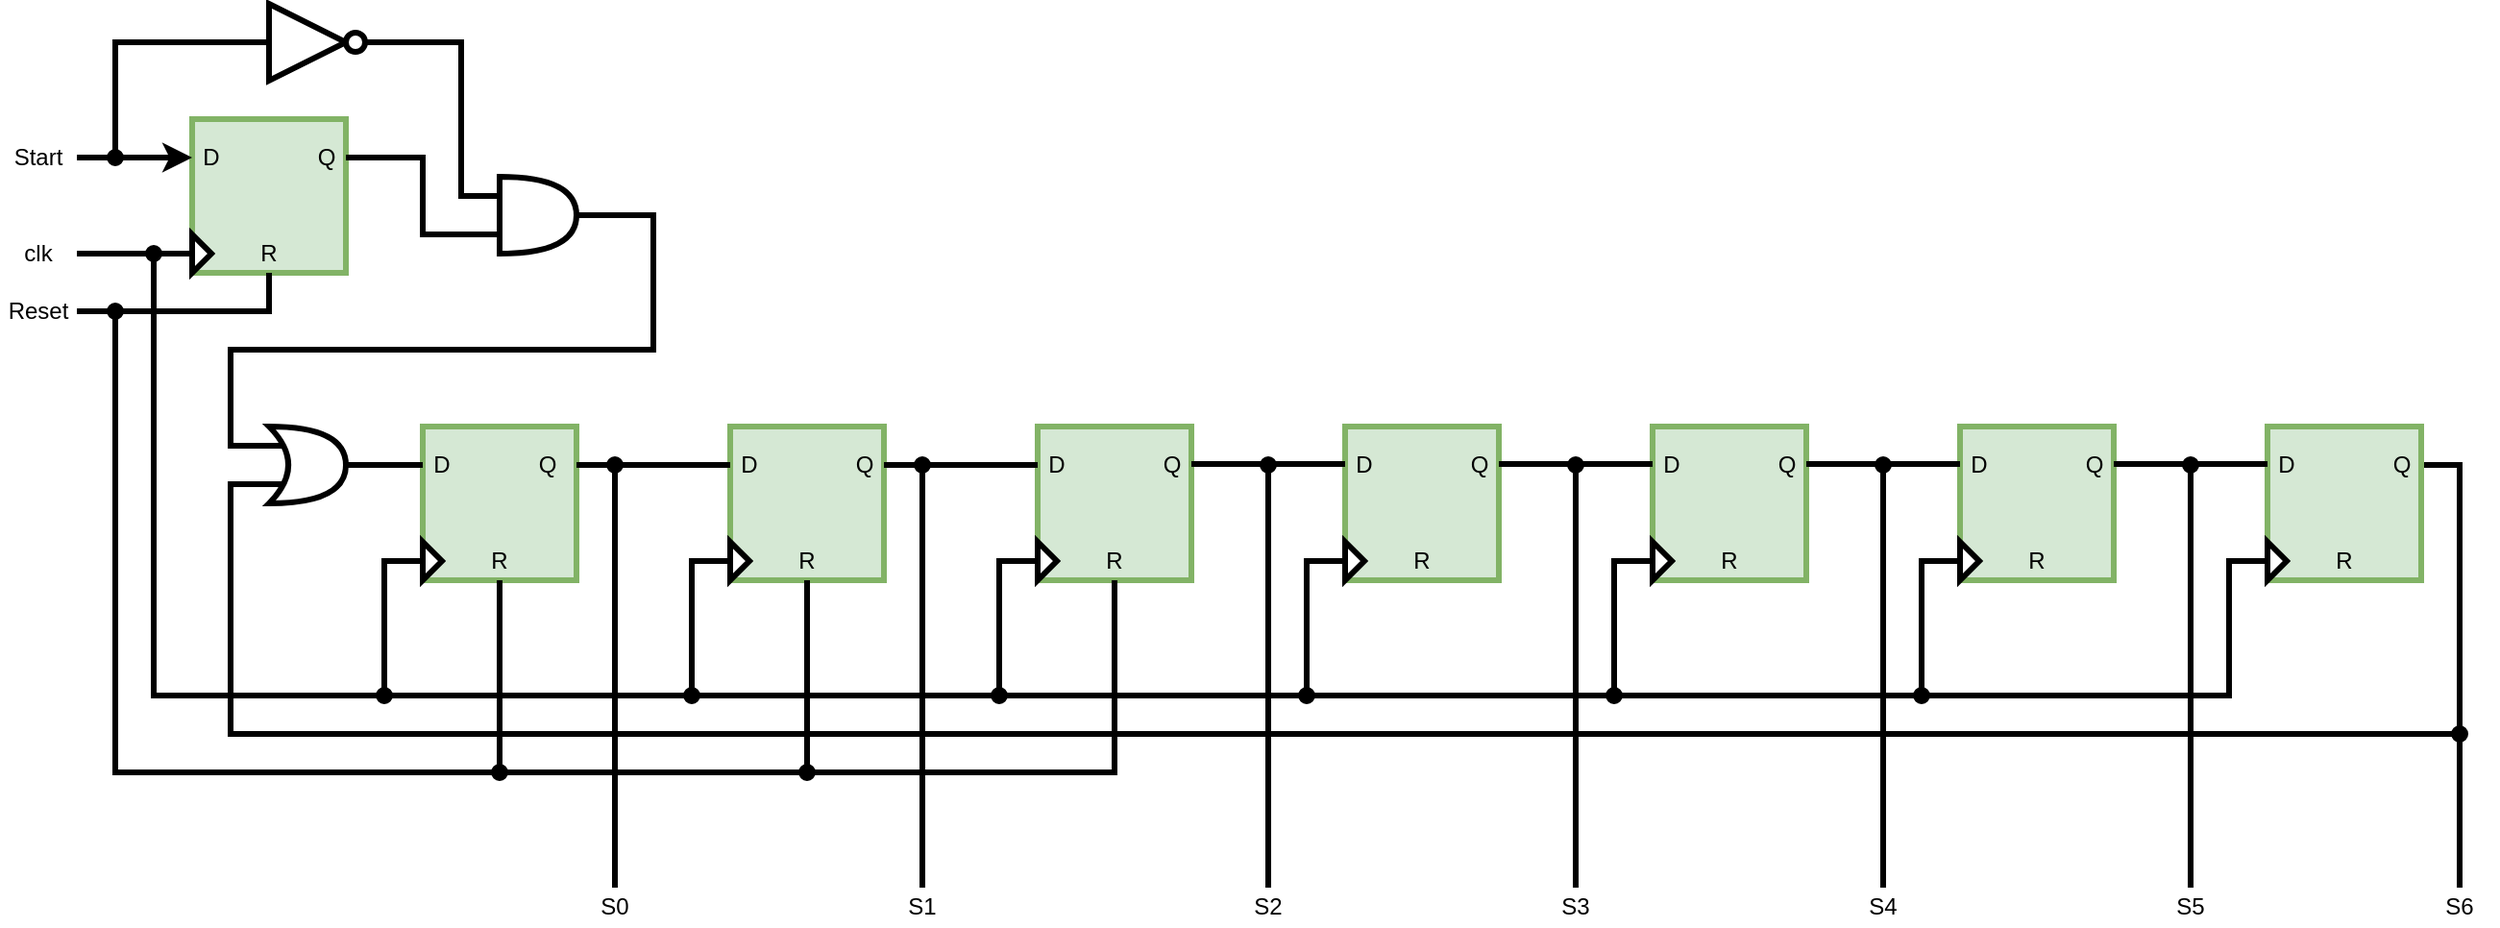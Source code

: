 <mxfile version="14.4.4" type="device"><diagram id="OjvjOQxZKe5JnN2JTRcf" name="Page-1"><mxGraphModel dx="1422" dy="683" grid="1" gridSize="10" guides="1" tooltips="1" connect="1" arrows="1" fold="1" page="1" pageScale="1" pageWidth="850" pageHeight="1100" math="0" shadow="0"><root><mxCell id="0"/><mxCell id="1" parent="0"/><mxCell id="0pobI7jxSC6gzCJXTfoS-1" value="" style="rounded=0;whiteSpace=wrap;html=1;fillColor=#d5e8d4;strokeColor=#82b366;strokeWidth=3;" parent="1" vertex="1"><mxGeometry x="360" y="240" width="80" height="80" as="geometry"/></mxCell><mxCell id="0pobI7jxSC6gzCJXTfoS-2" value="" style="rounded=0;whiteSpace=wrap;html=1;fillColor=#d5e8d4;strokeColor=#82b366;strokeWidth=3;" parent="1" vertex="1"><mxGeometry x="520" y="240" width="80" height="80" as="geometry"/></mxCell><mxCell id="0pobI7jxSC6gzCJXTfoS-3" value="D" style="text;html=1;strokeColor=none;fillColor=none;align=center;verticalAlign=middle;whiteSpace=wrap;rounded=0;strokeWidth=3;" parent="1" vertex="1"><mxGeometry x="350" y="250" width="40" height="20" as="geometry"/></mxCell><mxCell id="0pobI7jxSC6gzCJXTfoS-4" value="D" style="text;html=1;strokeColor=none;fillColor=none;align=center;verticalAlign=middle;whiteSpace=wrap;rounded=0;strokeWidth=3;" parent="1" vertex="1"><mxGeometry x="510" y="250" width="40" height="20" as="geometry"/></mxCell><mxCell id="0pobI7jxSC6gzCJXTfoS-6" value="" style="triangle;whiteSpace=wrap;html=1;strokeWidth=3;" parent="1" vertex="1"><mxGeometry x="360" y="300" width="10" height="20" as="geometry"/></mxCell><mxCell id="0pobI7jxSC6gzCJXTfoS-7" value="" style="triangle;whiteSpace=wrap;html=1;strokeWidth=3;" parent="1" vertex="1"><mxGeometry x="520" y="300" width="10" height="20" as="geometry"/></mxCell><mxCell id="0pobI7jxSC6gzCJXTfoS-8" value="Q" style="text;html=1;strokeColor=none;fillColor=none;align=center;verticalAlign=middle;whiteSpace=wrap;rounded=0;strokeWidth=3;" parent="1" vertex="1"><mxGeometry x="405" y="250" width="40" height="20" as="geometry"/></mxCell><mxCell id="0pobI7jxSC6gzCJXTfoS-9" value="Q" style="text;html=1;strokeColor=none;fillColor=none;align=center;verticalAlign=middle;whiteSpace=wrap;rounded=0;strokeWidth=3;" parent="1" vertex="1"><mxGeometry x="570" y="250" width="40" height="20" as="geometry"/></mxCell><mxCell id="0pobI7jxSC6gzCJXTfoS-11" value="Start" style="text;html=1;strokeColor=none;fillColor=none;align=center;verticalAlign=middle;whiteSpace=wrap;rounded=0;strokeWidth=3;" parent="1" vertex="1"><mxGeometry x="140" y="90" width="40" height="20" as="geometry"/></mxCell><mxCell id="0pobI7jxSC6gzCJXTfoS-12" value="R" style="text;html=1;strokeColor=none;fillColor=none;align=center;verticalAlign=middle;whiteSpace=wrap;rounded=0;strokeWidth=3;" parent="1" vertex="1"><mxGeometry x="380" y="300" width="40" height="20" as="geometry"/></mxCell><mxCell id="0pobI7jxSC6gzCJXTfoS-13" value="R" style="text;html=1;strokeColor=none;fillColor=none;align=center;verticalAlign=middle;whiteSpace=wrap;rounded=0;strokeWidth=3;" parent="1" vertex="1"><mxGeometry x="540" y="300" width="40" height="20" as="geometry"/></mxCell><mxCell id="0pobI7jxSC6gzCJXTfoS-15" value="Reset" style="text;html=1;strokeColor=none;fillColor=none;align=center;verticalAlign=middle;whiteSpace=wrap;rounded=0;strokeWidth=3;" parent="1" vertex="1"><mxGeometry x="140" y="170" width="40" height="20" as="geometry"/></mxCell><mxCell id="0pobI7jxSC6gzCJXTfoS-16" value="" style="endArrow=none;html=1;entryX=0.5;entryY=1;entryDx=0;entryDy=0;rounded=0;startArrow=oval;startFill=1;strokeWidth=3;" parent="1" target="0pobI7jxSC6gzCJXTfoS-12" edge="1"><mxGeometry width="50" height="50" relative="1" as="geometry"><mxPoint x="200" y="180" as="sourcePoint"/><mxPoint x="450" y="370" as="targetPoint"/><Array as="points"><mxPoint x="200" y="420"/><mxPoint x="400" y="420"/></Array></mxGeometry></mxCell><mxCell id="0pobI7jxSC6gzCJXTfoS-17" value="" style="endArrow=none;html=1;entryX=0.5;entryY=1;entryDx=0;entryDy=0;rounded=0;startArrow=oval;startFill=1;strokeWidth=3;" parent="1" target="0pobI7jxSC6gzCJXTfoS-13" edge="1"><mxGeometry width="50" height="50" relative="1" as="geometry"><mxPoint x="400" y="420" as="sourcePoint"/><mxPoint x="450" y="370" as="targetPoint"/><Array as="points"><mxPoint x="560" y="420"/></Array></mxGeometry></mxCell><mxCell id="0pobI7jxSC6gzCJXTfoS-18" value="clk" style="text;html=1;strokeColor=none;fillColor=none;align=center;verticalAlign=middle;whiteSpace=wrap;rounded=0;strokeWidth=3;" parent="1" vertex="1"><mxGeometry x="140" y="140" width="40" height="20" as="geometry"/></mxCell><mxCell id="0pobI7jxSC6gzCJXTfoS-19" value="" style="endArrow=none;html=1;entryX=0;entryY=0.5;entryDx=0;entryDy=0;rounded=0;startArrow=oval;startFill=1;strokeWidth=3;" parent="1" target="0pobI7jxSC6gzCJXTfoS-6" edge="1"><mxGeometry width="50" height="50" relative="1" as="geometry"><mxPoint x="220" y="150" as="sourcePoint"/><mxPoint x="450" y="370" as="targetPoint"/><Array as="points"><mxPoint x="220" y="380"/><mxPoint x="340" y="380"/><mxPoint x="340" y="310"/></Array></mxGeometry></mxCell><mxCell id="0pobI7jxSC6gzCJXTfoS-20" value="" style="endArrow=none;html=1;entryX=0;entryY=0.5;entryDx=0;entryDy=0;rounded=0;startArrow=oval;startFill=1;strokeWidth=3;" parent="1" target="0pobI7jxSC6gzCJXTfoS-7" edge="1"><mxGeometry width="50" height="50" relative="1" as="geometry"><mxPoint x="340" y="380" as="sourcePoint"/><mxPoint x="450" y="370" as="targetPoint"/><Array as="points"><mxPoint x="500" y="380"/><mxPoint x="500" y="310"/></Array></mxGeometry></mxCell><mxCell id="0pobI7jxSC6gzCJXTfoS-23" value="" style="endArrow=none;html=1;strokeColor=#000000;exitX=1;exitY=0.5;exitDx=0;exitDy=0;exitPerimeter=0;strokeWidth=3;" parent="1" edge="1"><mxGeometry width="50" height="50" relative="1" as="geometry"><mxPoint x="320" y="260" as="sourcePoint"/><mxPoint x="360" y="260" as="targetPoint"/></mxGeometry></mxCell><mxCell id="0pobI7jxSC6gzCJXTfoS-25" value="" style="triangle;whiteSpace=wrap;html=1;strokeWidth=3;" parent="1" vertex="1"><mxGeometry x="280" y="20" width="40" height="40" as="geometry"/></mxCell><mxCell id="0pobI7jxSC6gzCJXTfoS-27" value="" style="ellipse;whiteSpace=wrap;html=1;aspect=fixed;strokeWidth=3;" parent="1" vertex="1"><mxGeometry x="320" y="35" width="10" height="10" as="geometry"/></mxCell><mxCell id="0pobI7jxSC6gzCJXTfoS-28" value="" style="shape=or;whiteSpace=wrap;html=1;strokeWidth=3;" parent="1" vertex="1"><mxGeometry x="400" y="110" width="40" height="40" as="geometry"/></mxCell><mxCell id="0pobI7jxSC6gzCJXTfoS-32" value="" style="endArrow=oval;html=1;strokeColor=#000000;startArrow=none;startFill=0;endFill=1;exitX=0.5;exitY=0;exitDx=0;exitDy=0;strokeWidth=3;" parent="1" source="0pobI7jxSC6gzCJXTfoS-35" edge="1"><mxGeometry width="50" height="50" relative="1" as="geometry"><mxPoint x="480" y="480" as="sourcePoint"/><mxPoint x="460" y="260" as="targetPoint"/></mxGeometry></mxCell><mxCell id="0pobI7jxSC6gzCJXTfoS-33" value="" style="endArrow=none;html=1;strokeColor=#000000;startArrow=oval;startFill=1;entryX=0.5;entryY=0;entryDx=0;entryDy=0;strokeWidth=3;" parent="1" target="0pobI7jxSC6gzCJXTfoS-36" edge="1"><mxGeometry width="50" height="50" relative="1" as="geometry"><mxPoint x="620" y="260" as="sourcePoint"/><mxPoint x="620" y="440" as="targetPoint"/></mxGeometry></mxCell><mxCell id="0pobI7jxSC6gzCJXTfoS-35" value="S0" style="text;html=1;strokeColor=none;fillColor=none;align=center;verticalAlign=middle;whiteSpace=wrap;rounded=0;strokeWidth=3;" parent="1" vertex="1"><mxGeometry x="440" y="480" width="40" height="20" as="geometry"/></mxCell><mxCell id="0pobI7jxSC6gzCJXTfoS-36" value="S1" style="text;html=1;strokeColor=none;fillColor=none;align=center;verticalAlign=middle;whiteSpace=wrap;rounded=0;strokeWidth=3;" parent="1" vertex="1"><mxGeometry x="600" y="480" width="40" height="20" as="geometry"/></mxCell><mxCell id="9kerFV_0ydlPoiB_wsrC-1" value="" style="rounded=0;whiteSpace=wrap;html=1;fillColor=#d5e8d4;strokeColor=#82b366;strokeWidth=3;" parent="1" vertex="1"><mxGeometry x="680" y="240" width="80" height="80" as="geometry"/></mxCell><mxCell id="9kerFV_0ydlPoiB_wsrC-2" value="" style="triangle;whiteSpace=wrap;html=1;strokeWidth=3;" parent="1" vertex="1"><mxGeometry x="680" y="300" width="10" height="20" as="geometry"/></mxCell><mxCell id="9kerFV_0ydlPoiB_wsrC-3" value="Q" style="text;html=1;strokeColor=none;fillColor=none;align=center;verticalAlign=middle;whiteSpace=wrap;rounded=0;strokeWidth=3;" parent="1" vertex="1"><mxGeometry x="730" y="250" width="40" height="20" as="geometry"/></mxCell><mxCell id="9kerFV_0ydlPoiB_wsrC-4" value="R" style="text;html=1;strokeColor=none;fillColor=none;align=center;verticalAlign=middle;whiteSpace=wrap;rounded=0;strokeWidth=3;" parent="1" vertex="1"><mxGeometry x="700" y="300" width="40" height="20" as="geometry"/></mxCell><mxCell id="9kerFV_0ydlPoiB_wsrC-5" value="" style="endArrow=none;html=1;exitX=1;exitY=0.25;exitDx=0;exitDy=0;strokeWidth=3;" parent="1" source="0pobI7jxSC6gzCJXTfoS-2" edge="1"><mxGeometry width="50" height="50" relative="1" as="geometry"><mxPoint x="650" y="250" as="sourcePoint"/><mxPoint x="680" y="260" as="targetPoint"/></mxGeometry></mxCell><mxCell id="9kerFV_0ydlPoiB_wsrC-7" value="D" style="text;html=1;strokeColor=none;fillColor=none;align=center;verticalAlign=middle;whiteSpace=wrap;rounded=0;strokeWidth=3;" parent="1" vertex="1"><mxGeometry x="670" y="250" width="40" height="20" as="geometry"/></mxCell><mxCell id="9kerFV_0ydlPoiB_wsrC-8" value="" style="endArrow=none;html=1;rounded=0;startArrow=oval;startFill=1;entryX=0;entryY=0.5;entryDx=0;entryDy=0;strokeWidth=3;" parent="1" target="yMxMw20fvy-GP8PhpHSN-17" edge="1"><mxGeometry width="50" height="50" relative="1" as="geometry"><mxPoint x="500" y="380" as="sourcePoint"/><mxPoint x="680" y="310" as="targetPoint"/><Array as="points"><mxPoint x="1300" y="380"/><mxPoint x="1300" y="310"/></Array></mxGeometry></mxCell><mxCell id="9kerFV_0ydlPoiB_wsrC-9" value="" style="endArrow=none;html=1;entryX=0.5;entryY=1;entryDx=0;entryDy=0;rounded=0;startArrow=oval;startFill=1;strokeWidth=3;" parent="1" target="9kerFV_0ydlPoiB_wsrC-4" edge="1"><mxGeometry width="50" height="50" relative="1" as="geometry"><mxPoint x="560" y="420" as="sourcePoint"/><mxPoint x="370" y="370" as="targetPoint"/><Array as="points"><mxPoint x="720" y="420"/></Array></mxGeometry></mxCell><mxCell id="9kerFV_0ydlPoiB_wsrC-10" value="" style="endArrow=none;html=1;entryX=0.175;entryY=0.75;entryDx=0;entryDy=0;entryPerimeter=0;rounded=0;exitX=1;exitY=0.25;exitDx=0;exitDy=0;strokeWidth=3;" parent="1" source="yMxMw20fvy-GP8PhpHSN-16" edge="1"><mxGeometry width="50" height="50" relative="1" as="geometry"><mxPoint x="1510" y="260" as="sourcePoint"/><mxPoint x="287" y="270" as="targetPoint"/><Array as="points"><mxPoint x="1420" y="260"/><mxPoint x="1420" y="400"/><mxPoint x="260" y="400"/><mxPoint x="260" y="270"/></Array></mxGeometry></mxCell><mxCell id="yMxMw20fvy-GP8PhpHSN-1" value="" style="rounded=0;whiteSpace=wrap;html=1;fillColor=#d5e8d4;strokeColor=#82b366;strokeWidth=3;" parent="1" vertex="1"><mxGeometry x="840" y="240" width="80" height="80" as="geometry"/></mxCell><mxCell id="yMxMw20fvy-GP8PhpHSN-2" value="" style="triangle;whiteSpace=wrap;html=1;strokeWidth=3;" parent="1" vertex="1"><mxGeometry x="840" y="300" width="10" height="20" as="geometry"/></mxCell><mxCell id="yMxMw20fvy-GP8PhpHSN-3" value="Q" style="text;html=1;strokeColor=none;fillColor=none;align=center;verticalAlign=middle;whiteSpace=wrap;rounded=0;strokeWidth=3;" parent="1" vertex="1"><mxGeometry x="890" y="250" width="40" height="20" as="geometry"/></mxCell><mxCell id="yMxMw20fvy-GP8PhpHSN-4" value="R" style="text;html=1;strokeColor=none;fillColor=none;align=center;verticalAlign=middle;whiteSpace=wrap;rounded=0;strokeWidth=3;" parent="1" vertex="1"><mxGeometry x="860" y="300" width="40" height="20" as="geometry"/></mxCell><mxCell id="yMxMw20fvy-GP8PhpHSN-5" value="D" style="text;html=1;strokeColor=none;fillColor=none;align=center;verticalAlign=middle;whiteSpace=wrap;rounded=0;strokeWidth=3;" parent="1" vertex="1"><mxGeometry x="830" y="250" width="40" height="20" as="geometry"/></mxCell><mxCell id="yMxMw20fvy-GP8PhpHSN-6" value="" style="rounded=0;whiteSpace=wrap;html=1;fillColor=#d5e8d4;strokeColor=#82b366;strokeWidth=3;" parent="1" vertex="1"><mxGeometry x="1000" y="240" width="80" height="80" as="geometry"/></mxCell><mxCell id="yMxMw20fvy-GP8PhpHSN-7" value="" style="triangle;whiteSpace=wrap;html=1;strokeWidth=3;" parent="1" vertex="1"><mxGeometry x="1000" y="300" width="10" height="20" as="geometry"/></mxCell><mxCell id="yMxMw20fvy-GP8PhpHSN-8" value="Q" style="text;html=1;strokeColor=none;fillColor=none;align=center;verticalAlign=middle;whiteSpace=wrap;rounded=0;strokeWidth=3;" parent="1" vertex="1"><mxGeometry x="1050" y="250" width="40" height="20" as="geometry"/></mxCell><mxCell id="yMxMw20fvy-GP8PhpHSN-9" value="R" style="text;html=1;strokeColor=none;fillColor=none;align=center;verticalAlign=middle;whiteSpace=wrap;rounded=0;strokeWidth=3;" parent="1" vertex="1"><mxGeometry x="1020" y="300" width="40" height="20" as="geometry"/></mxCell><mxCell id="yMxMw20fvy-GP8PhpHSN-10" value="D" style="text;html=1;strokeColor=none;fillColor=none;align=center;verticalAlign=middle;whiteSpace=wrap;rounded=0;strokeWidth=3;" parent="1" vertex="1"><mxGeometry x="990" y="250" width="40" height="20" as="geometry"/></mxCell><mxCell id="yMxMw20fvy-GP8PhpHSN-11" value="" style="rounded=0;whiteSpace=wrap;html=1;fillColor=#d5e8d4;strokeColor=#82b366;strokeWidth=3;" parent="1" vertex="1"><mxGeometry x="1160" y="240" width="80" height="80" as="geometry"/></mxCell><mxCell id="yMxMw20fvy-GP8PhpHSN-12" value="" style="triangle;whiteSpace=wrap;html=1;strokeWidth=3;" parent="1" vertex="1"><mxGeometry x="1160" y="300" width="10" height="20" as="geometry"/></mxCell><mxCell id="yMxMw20fvy-GP8PhpHSN-13" value="Q" style="text;html=1;strokeColor=none;fillColor=none;align=center;verticalAlign=middle;whiteSpace=wrap;rounded=0;strokeWidth=3;" parent="1" vertex="1"><mxGeometry x="1210" y="250" width="40" height="20" as="geometry"/></mxCell><mxCell id="yMxMw20fvy-GP8PhpHSN-14" value="R" style="text;html=1;strokeColor=none;fillColor=none;align=center;verticalAlign=middle;whiteSpace=wrap;rounded=0;strokeWidth=3;" parent="1" vertex="1"><mxGeometry x="1180" y="300" width="40" height="20" as="geometry"/></mxCell><mxCell id="yMxMw20fvy-GP8PhpHSN-15" value="D" style="text;html=1;strokeColor=none;fillColor=none;align=center;verticalAlign=middle;whiteSpace=wrap;rounded=0;strokeWidth=3;" parent="1" vertex="1"><mxGeometry x="1150" y="250" width="40" height="20" as="geometry"/></mxCell><mxCell id="yMxMw20fvy-GP8PhpHSN-16" value="" style="rounded=0;whiteSpace=wrap;html=1;fillColor=#d5e8d4;strokeColor=#82b366;strokeWidth=3;" parent="1" vertex="1"><mxGeometry x="1320" y="240" width="80" height="80" as="geometry"/></mxCell><mxCell id="yMxMw20fvy-GP8PhpHSN-17" value="" style="triangle;whiteSpace=wrap;html=1;strokeWidth=3;" parent="1" vertex="1"><mxGeometry x="1320" y="300" width="10" height="20" as="geometry"/></mxCell><mxCell id="yMxMw20fvy-GP8PhpHSN-18" value="Q" style="text;html=1;strokeColor=none;fillColor=none;align=center;verticalAlign=middle;whiteSpace=wrap;rounded=0;strokeWidth=3;" parent="1" vertex="1"><mxGeometry x="1370" y="250" width="40" height="20" as="geometry"/></mxCell><mxCell id="yMxMw20fvy-GP8PhpHSN-19" value="R" style="text;html=1;strokeColor=none;fillColor=none;align=center;verticalAlign=middle;whiteSpace=wrap;rounded=0;strokeWidth=3;" parent="1" vertex="1"><mxGeometry x="1340" y="300" width="40" height="20" as="geometry"/></mxCell><mxCell id="yMxMw20fvy-GP8PhpHSN-20" value="D" style="text;html=1;strokeColor=none;fillColor=none;align=center;verticalAlign=middle;whiteSpace=wrap;rounded=0;strokeWidth=3;" parent="1" vertex="1"><mxGeometry x="1310" y="250" width="40" height="20" as="geometry"/></mxCell><mxCell id="yMxMw20fvy-GP8PhpHSN-21" value="" style="endArrow=none;html=1;entryX=0;entryY=0.5;entryDx=0;entryDy=0;rounded=0;startArrow=oval;startFill=1;strokeWidth=3;" parent="1" target="yMxMw20fvy-GP8PhpHSN-2" edge="1"><mxGeometry width="50" height="50" relative="1" as="geometry"><mxPoint x="820" y="380" as="sourcePoint"/><mxPoint x="950" y="370" as="targetPoint"/><Array as="points"><mxPoint x="820" y="310"/></Array></mxGeometry></mxCell><mxCell id="yMxMw20fvy-GP8PhpHSN-24" value="" style="endArrow=none;html=1;entryX=0;entryY=0.5;entryDx=0;entryDy=0;rounded=0;startArrow=oval;startFill=1;strokeWidth=3;" parent="1" edge="1"><mxGeometry width="50" height="50" relative="1" as="geometry"><mxPoint x="980" y="380" as="sourcePoint"/><mxPoint x="1000" y="310" as="targetPoint"/><Array as="points"><mxPoint x="980" y="310"/></Array></mxGeometry></mxCell><mxCell id="yMxMw20fvy-GP8PhpHSN-25" value="" style="endArrow=none;html=1;entryX=0;entryY=0.5;entryDx=0;entryDy=0;rounded=0;startArrow=oval;startFill=1;strokeWidth=3;" parent="1" edge="1"><mxGeometry width="50" height="50" relative="1" as="geometry"><mxPoint x="1140" y="380" as="sourcePoint"/><mxPoint x="1160" y="310" as="targetPoint"/><Array as="points"><mxPoint x="1140" y="310"/></Array></mxGeometry></mxCell><mxCell id="yMxMw20fvy-GP8PhpHSN-27" value="" style="endArrow=none;html=1;exitX=1;exitY=0.25;exitDx=0;exitDy=0;strokeWidth=3;" parent="1" edge="1"><mxGeometry width="50" height="50" relative="1" as="geometry"><mxPoint x="760" y="259.5" as="sourcePoint"/><mxPoint x="840" y="259.5" as="targetPoint"/></mxGeometry></mxCell><mxCell id="yMxMw20fvy-GP8PhpHSN-28" value="" style="endArrow=none;html=1;exitX=1;exitY=0.25;exitDx=0;exitDy=0;strokeWidth=3;" parent="1" edge="1"><mxGeometry width="50" height="50" relative="1" as="geometry"><mxPoint x="920" y="259.5" as="sourcePoint"/><mxPoint x="1000" y="259.5" as="targetPoint"/></mxGeometry></mxCell><mxCell id="yMxMw20fvy-GP8PhpHSN-29" value="" style="endArrow=none;html=1;exitX=1;exitY=0.25;exitDx=0;exitDy=0;strokeWidth=3;" parent="1" edge="1"><mxGeometry width="50" height="50" relative="1" as="geometry"><mxPoint x="1080" y="259.5" as="sourcePoint"/><mxPoint x="1160" y="259.5" as="targetPoint"/></mxGeometry></mxCell><mxCell id="yMxMw20fvy-GP8PhpHSN-30" value="" style="endArrow=none;html=1;exitX=1;exitY=0.25;exitDx=0;exitDy=0;strokeWidth=3;" parent="1" edge="1"><mxGeometry width="50" height="50" relative="1" as="geometry"><mxPoint x="1240" y="259.5" as="sourcePoint"/><mxPoint x="1320" y="259.5" as="targetPoint"/></mxGeometry></mxCell><mxCell id="yMxMw20fvy-GP8PhpHSN-31" value="" style="endArrow=none;html=1;strokeColor=#000000;startArrow=oval;startFill=1;entryX=0.5;entryY=0;entryDx=0;entryDy=0;strokeWidth=3;" parent="1" target="yMxMw20fvy-GP8PhpHSN-32" edge="1"><mxGeometry width="50" height="50" relative="1" as="geometry"><mxPoint x="800" y="260" as="sourcePoint"/><mxPoint x="800" y="440" as="targetPoint"/></mxGeometry></mxCell><mxCell id="yMxMw20fvy-GP8PhpHSN-32" value="S2" style="text;html=1;strokeColor=none;fillColor=none;align=center;verticalAlign=middle;whiteSpace=wrap;rounded=0;strokeWidth=3;" parent="1" vertex="1"><mxGeometry x="780" y="480" width="40" height="20" as="geometry"/></mxCell><mxCell id="yMxMw20fvy-GP8PhpHSN-33" value="" style="endArrow=none;html=1;strokeColor=#000000;startArrow=oval;startFill=1;entryX=0.5;entryY=0;entryDx=0;entryDy=0;strokeWidth=3;" parent="1" target="yMxMw20fvy-GP8PhpHSN-34" edge="1"><mxGeometry width="50" height="50" relative="1" as="geometry"><mxPoint x="960" y="260" as="sourcePoint"/><mxPoint x="960" y="440" as="targetPoint"/></mxGeometry></mxCell><mxCell id="yMxMw20fvy-GP8PhpHSN-34" value="S3" style="text;html=1;strokeColor=none;fillColor=none;align=center;verticalAlign=middle;whiteSpace=wrap;rounded=0;strokeWidth=3;" parent="1" vertex="1"><mxGeometry x="940" y="480" width="40" height="20" as="geometry"/></mxCell><mxCell id="yMxMw20fvy-GP8PhpHSN-35" value="" style="endArrow=none;html=1;strokeColor=#000000;startArrow=oval;startFill=1;entryX=0.5;entryY=0;entryDx=0;entryDy=0;strokeWidth=3;" parent="1" target="yMxMw20fvy-GP8PhpHSN-36" edge="1"><mxGeometry width="50" height="50" relative="1" as="geometry"><mxPoint x="1120" y="260" as="sourcePoint"/><mxPoint x="1120" y="440" as="targetPoint"/></mxGeometry></mxCell><mxCell id="yMxMw20fvy-GP8PhpHSN-36" value="S4" style="text;html=1;strokeColor=none;fillColor=none;align=center;verticalAlign=middle;whiteSpace=wrap;rounded=0;strokeWidth=3;" parent="1" vertex="1"><mxGeometry x="1100" y="480" width="40" height="20" as="geometry"/></mxCell><mxCell id="yMxMw20fvy-GP8PhpHSN-37" value="" style="endArrow=none;html=1;strokeColor=#000000;startArrow=oval;startFill=1;entryX=0.5;entryY=0;entryDx=0;entryDy=0;strokeWidth=3;" parent="1" target="yMxMw20fvy-GP8PhpHSN-38" edge="1"><mxGeometry width="50" height="50" relative="1" as="geometry"><mxPoint x="1280" y="260" as="sourcePoint"/><mxPoint x="1280" y="440" as="targetPoint"/></mxGeometry></mxCell><mxCell id="yMxMw20fvy-GP8PhpHSN-38" value="S5" style="text;html=1;strokeColor=none;fillColor=none;align=center;verticalAlign=middle;whiteSpace=wrap;rounded=0;strokeWidth=3;" parent="1" vertex="1"><mxGeometry x="1260" y="480" width="40" height="20" as="geometry"/></mxCell><mxCell id="yMxMw20fvy-GP8PhpHSN-39" value="" style="endArrow=none;html=1;strokeColor=#000000;startArrow=oval;startFill=1;entryX=0.5;entryY=0;entryDx=0;entryDy=0;strokeWidth=3;" parent="1" target="yMxMw20fvy-GP8PhpHSN-40" edge="1"><mxGeometry width="50" height="50" relative="1" as="geometry"><mxPoint x="1420" y="400" as="sourcePoint"/><mxPoint x="1420" y="580" as="targetPoint"/></mxGeometry></mxCell><mxCell id="yMxMw20fvy-GP8PhpHSN-40" value="S6" style="text;html=1;strokeColor=none;fillColor=none;align=center;verticalAlign=middle;whiteSpace=wrap;rounded=0;strokeWidth=3;" parent="1" vertex="1"><mxGeometry x="1400" y="480" width="40" height="20" as="geometry"/></mxCell><mxCell id="sxN6eithL9OMUKap1txO-1" value="" style="rounded=0;whiteSpace=wrap;html=1;fillColor=#d5e8d4;strokeColor=#82b366;strokeWidth=3;" parent="1" vertex="1"><mxGeometry x="240" y="80" width="80" height="80" as="geometry"/></mxCell><mxCell id="sxN6eithL9OMUKap1txO-2" value="D" style="text;html=1;strokeColor=none;fillColor=none;align=center;verticalAlign=middle;whiteSpace=wrap;rounded=0;strokeWidth=3;" parent="1" vertex="1"><mxGeometry x="230" y="90" width="40" height="20" as="geometry"/></mxCell><mxCell id="sxN6eithL9OMUKap1txO-3" value="" style="triangle;whiteSpace=wrap;html=1;strokeWidth=3;" parent="1" vertex="1"><mxGeometry x="240" y="140" width="10" height="20" as="geometry"/></mxCell><mxCell id="sxN6eithL9OMUKap1txO-4" value="Q" style="text;html=1;strokeColor=none;fillColor=none;align=center;verticalAlign=middle;whiteSpace=wrap;rounded=0;strokeWidth=3;" parent="1" vertex="1"><mxGeometry x="290" y="90" width="40" height="20" as="geometry"/></mxCell><mxCell id="sxN6eithL9OMUKap1txO-5" value="R" style="text;html=1;strokeColor=none;fillColor=none;align=center;verticalAlign=middle;whiteSpace=wrap;rounded=0;strokeWidth=3;" parent="1" vertex="1"><mxGeometry x="260" y="140" width="40" height="20" as="geometry"/></mxCell><mxCell id="sxN6eithL9OMUKap1txO-8" value="" style="endArrow=classic;html=1;exitX=1;exitY=0.5;exitDx=0;exitDy=0;entryX=0;entryY=0.25;entryDx=0;entryDy=0;strokeWidth=3;" parent="1" source="0pobI7jxSC6gzCJXTfoS-11" target="sxN6eithL9OMUKap1txO-1" edge="1"><mxGeometry width="50" height="50" relative="1" as="geometry"><mxPoint x="580" y="340" as="sourcePoint"/><mxPoint x="630" y="290" as="targetPoint"/></mxGeometry></mxCell><mxCell id="sxN6eithL9OMUKap1txO-10" value="" style="endArrow=none;html=1;exitX=1;exitY=0.25;exitDx=0;exitDy=0;rounded=0;strokeWidth=3;" parent="1" source="sxN6eithL9OMUKap1txO-1" edge="1"><mxGeometry width="50" height="50" relative="1" as="geometry"><mxPoint x="360" y="110" as="sourcePoint"/><mxPoint x="400" y="140" as="targetPoint"/><Array as="points"><mxPoint x="360" y="100"/><mxPoint x="360" y="140"/></Array></mxGeometry></mxCell><mxCell id="sxN6eithL9OMUKap1txO-12" value="" style="endArrow=none;html=1;exitX=1;exitY=0.5;exitDx=0;exitDy=0;entryX=0;entryY=0.25;entryDx=0;entryDy=0;entryPerimeter=0;rounded=0;strokeWidth=3;" parent="1" source="0pobI7jxSC6gzCJXTfoS-27" target="0pobI7jxSC6gzCJXTfoS-28" edge="1"><mxGeometry width="50" height="50" relative="1" as="geometry"><mxPoint x="580" y="340" as="sourcePoint"/><mxPoint x="630" y="290" as="targetPoint"/><Array as="points"><mxPoint x="380" y="40"/><mxPoint x="380" y="120"/></Array></mxGeometry></mxCell><mxCell id="sxN6eithL9OMUKap1txO-13" value="" style="endArrow=none;html=1;entryX=0;entryY=0.5;entryDx=0;entryDy=0;rounded=0;startArrow=oval;startFill=1;strokeWidth=3;" parent="1" target="0pobI7jxSC6gzCJXTfoS-25" edge="1"><mxGeometry width="50" height="50" relative="1" as="geometry"><mxPoint x="200" y="100" as="sourcePoint"/><mxPoint x="630" y="290" as="targetPoint"/><Array as="points"><mxPoint x="200" y="40"/></Array></mxGeometry></mxCell><mxCell id="sxN6eithL9OMUKap1txO-14" value="" style="shape=xor;whiteSpace=wrap;html=1;strokeWidth=3;" parent="1" vertex="1"><mxGeometry x="280" y="240" width="40" height="40" as="geometry"/></mxCell><mxCell id="sxN6eithL9OMUKap1txO-15" value="" style="endArrow=none;html=1;exitX=0.175;exitY=0.25;exitDx=0;exitDy=0;exitPerimeter=0;entryX=1;entryY=0.5;entryDx=0;entryDy=0;entryPerimeter=0;rounded=0;strokeWidth=3;" parent="1" source="sxN6eithL9OMUKap1txO-14" target="0pobI7jxSC6gzCJXTfoS-28" edge="1"><mxGeometry width="50" height="50" relative="1" as="geometry"><mxPoint x="580" y="340" as="sourcePoint"/><mxPoint x="630" y="290" as="targetPoint"/><Array as="points"><mxPoint x="260" y="250"/><mxPoint x="260" y="200"/><mxPoint x="480" y="200"/><mxPoint x="480" y="130"/></Array></mxGeometry></mxCell><mxCell id="sxN6eithL9OMUKap1txO-17" value="" style="endArrow=none;html=1;exitX=1;exitY=0.5;exitDx=0;exitDy=0;entryX=0;entryY=0.5;entryDx=0;entryDy=0;strokeWidth=3;" parent="1" source="0pobI7jxSC6gzCJXTfoS-18" target="sxN6eithL9OMUKap1txO-3" edge="1"><mxGeometry width="50" height="50" relative="1" as="geometry"><mxPoint x="580" y="340" as="sourcePoint"/><mxPoint x="630" y="290" as="targetPoint"/></mxGeometry></mxCell><mxCell id="sxN6eithL9OMUKap1txO-19" value="" style="endArrow=none;html=1;exitX=1;exitY=0.5;exitDx=0;exitDy=0;entryX=0.5;entryY=1;entryDx=0;entryDy=0;rounded=0;strokeWidth=3;" parent="1" source="0pobI7jxSC6gzCJXTfoS-15" target="sxN6eithL9OMUKap1txO-5" edge="1"><mxGeometry width="50" height="50" relative="1" as="geometry"><mxPoint x="580" y="340" as="sourcePoint"/><mxPoint x="630" y="290" as="targetPoint"/><Array as="points"><mxPoint x="280" y="180"/></Array></mxGeometry></mxCell><mxCell id="sxN6eithL9OMUKap1txO-20" value="" style="endArrow=none;html=1;exitX=1;exitY=0.25;exitDx=0;exitDy=0;entryX=0;entryY=0.25;entryDx=0;entryDy=0;strokeWidth=3;" parent="1" source="0pobI7jxSC6gzCJXTfoS-1" target="0pobI7jxSC6gzCJXTfoS-2" edge="1"><mxGeometry width="50" height="50" relative="1" as="geometry"><mxPoint x="490" y="260" as="sourcePoint"/><mxPoint x="580" y="260" as="targetPoint"/></mxGeometry></mxCell><mxCell id="sxN6eithL9OMUKap1txO-21" value="" style="endArrow=none;html=1;entryX=0;entryY=0.5;entryDx=0;entryDy=0;rounded=0;startArrow=oval;startFill=1;strokeWidth=3;" parent="1" edge="1"><mxGeometry width="50" height="50" relative="1" as="geometry"><mxPoint x="660" y="380" as="sourcePoint"/><mxPoint x="680" y="310" as="targetPoint"/><Array as="points"><mxPoint x="660" y="310"/></Array></mxGeometry></mxCell></root></mxGraphModel></diagram></mxfile>